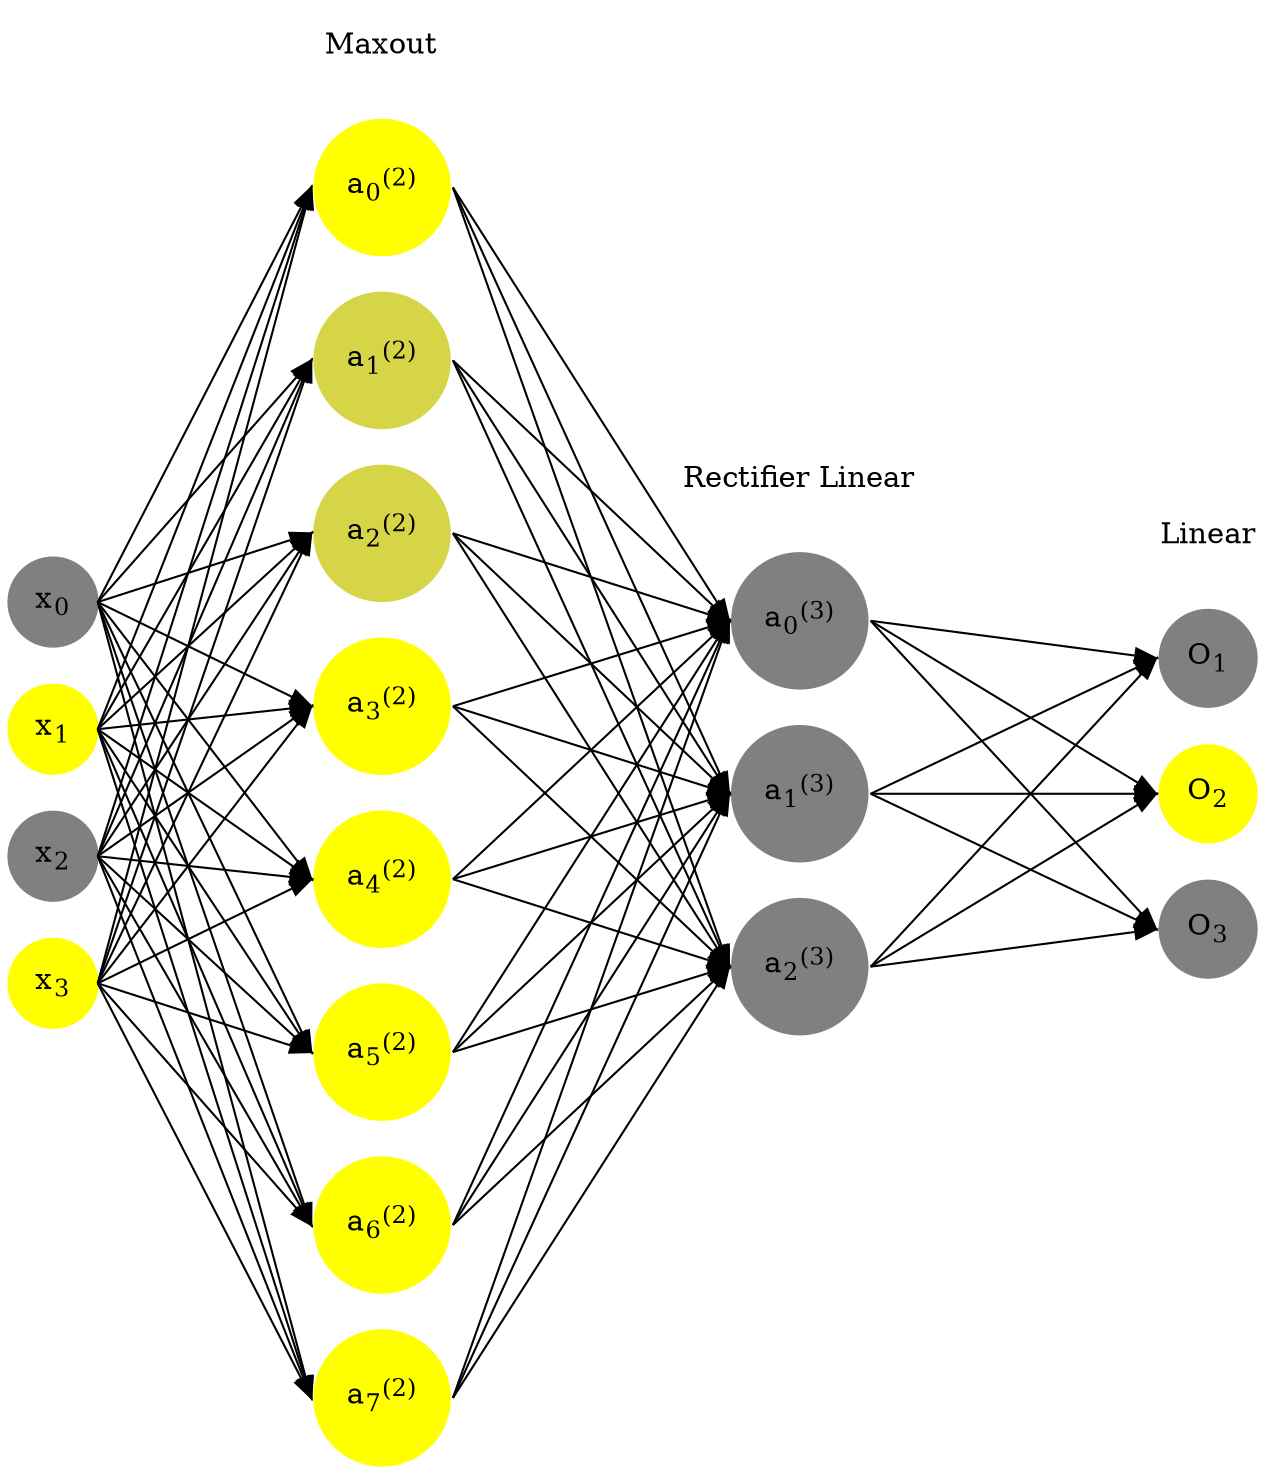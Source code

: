 digraph G {
	rankdir = LR;
	splines=false;
	edge[style=invis];
	ranksep= 1.4;
	{
	node [shape=circle, color="0.1667, 0.0, 0.5", style=filled, fillcolor="0.1667, 0.0, 0.5"];
	x0 [label=<x<sub>0</sub>>];
	}
	{
	node [shape=circle, color="0.1667, 1.0, 1.0", style=filled, fillcolor="0.1667, 1.0, 1.0"];
	x1 [label=<x<sub>1</sub>>];
	}
	{
	node [shape=circle, color="0.1667, 0.0, 0.5", style=filled, fillcolor="0.1667, 0.0, 0.5"];
	x2 [label=<x<sub>2</sub>>];
	}
	{
	node [shape=circle, color="0.1667, 1.0, 1.0", style=filled, fillcolor="0.1667, 1.0, 1.0"];
	x3 [label=<x<sub>3</sub>>];
	}
	{
	node [shape=circle, color="0.1667, 2.672041, 1.836020", style=filled, fillcolor="0.1667, 2.672041, 1.836020"];
	a02 [label=<a<sub>0</sub><sup>(2)</sup>>];
	}
	{
	node [shape=circle, color="0.1667, 0.665513, 0.832756", style=filled, fillcolor="0.1667, 0.665513, 0.832756"];
	a12 [label=<a<sub>1</sub><sup>(2)</sup>>];
	}
	{
	node [shape=circle, color="0.1667, 0.665513, 0.832756", style=filled, fillcolor="0.1667, 0.665513, 0.832756"];
	a22 [label=<a<sub>2</sub><sup>(2)</sup>>];
	}
	{
	node [shape=circle, color="0.1667, 1.164116, 1.082058", style=filled, fillcolor="0.1667, 1.164116, 1.082058"];
	a32 [label=<a<sub>3</sub><sup>(2)</sup>>];
	}
	{
	node [shape=circle, color="0.1667, 1.164116, 1.082058", style=filled, fillcolor="0.1667, 1.164116, 1.082058"];
	a42 [label=<a<sub>4</sub><sup>(2)</sup>>];
	}
	{
	node [shape=circle, color="0.1667, 1.164116, 1.082058", style=filled, fillcolor="0.1667, 1.164116, 1.082058"];
	a52 [label=<a<sub>5</sub><sup>(2)</sup>>];
	}
	{
	node [shape=circle, color="0.1667, 1.164116, 1.082058", style=filled, fillcolor="0.1667, 1.164116, 1.082058"];
	a62 [label=<a<sub>6</sub><sup>(2)</sup>>];
	}
	{
	node [shape=circle, color="0.1667, 1.164116, 1.082058", style=filled, fillcolor="0.1667, 1.164116, 1.082058"];
	a72 [label=<a<sub>7</sub><sup>(2)</sup>>];
	}
	{
	node [shape=circle, color="0.1667, 0.000000, 0.500000", style=filled, fillcolor="0.1667, 0.000000, 0.500000"];
	a03 [label=<a<sub>0</sub><sup>(3)</sup>>];
	}
	{
	node [shape=circle, color="0.1667, 0.000000, 0.500000", style=filled, fillcolor="0.1667, 0.000000, 0.500000"];
	a13 [label=<a<sub>1</sub><sup>(3)</sup>>];
	}
	{
	node [shape=circle, color="0.1667, 0.000000, 0.500000", style=filled, fillcolor="0.1667, 0.000000, 0.500000"];
	a23 [label=<a<sub>2</sub><sup>(3)</sup>>];
	}
	{
	node [shape=circle, color="0.1667, 0.0, 0.5", style=filled, fillcolor="0.1667, 0.0, 0.5"];
	O1 [label=<O<sub>1</sub>>];
	}
	{
	node [shape=circle, color="0.1667, 1.0, 1.0", style=filled, fillcolor="0.1667, 1.0, 1.0"];
	O2 [label=<O<sub>2</sub>>];
	}
	{
	node [shape=circle, color="0.1667, 0.0, 0.5", style=filled, fillcolor="0.1667, 0.0, 0.5"];
	O3 [label=<O<sub>3</sub>>];
	}
	{
	rank=same;
	x0->x1->x2->x3;
	}
	{
	rank=same;
	a02->a12->a22->a32->a42->a52->a62->a72;
	}
	{
	rank=same;
	a03->a13->a23;
	}
	{
	rank=same;
	O1->O2->O3;
	}
	l1 [shape=plaintext,label="Maxout"];
	l1->a02;
	{rank=same; l1;a02};
	l2 [shape=plaintext,label="Rectifier Linear"];
	l2->a03;
	{rank=same; l2;a03};
	l3 [shape=plaintext,label="Linear"];
	l3->O1;
	{rank=same; l3;O1};
edge[style=solid, tailport=e, headport=w];
	{x0;x1;x2;x3} -> {a02;a12;a22;a32;a42;a52;a62;a72};
	{a02;a12;a22;a32;a42;a52;a62;a72} -> {a03;a13;a23};
	{a03;a13;a23} -> {O1,O2,O3};
}